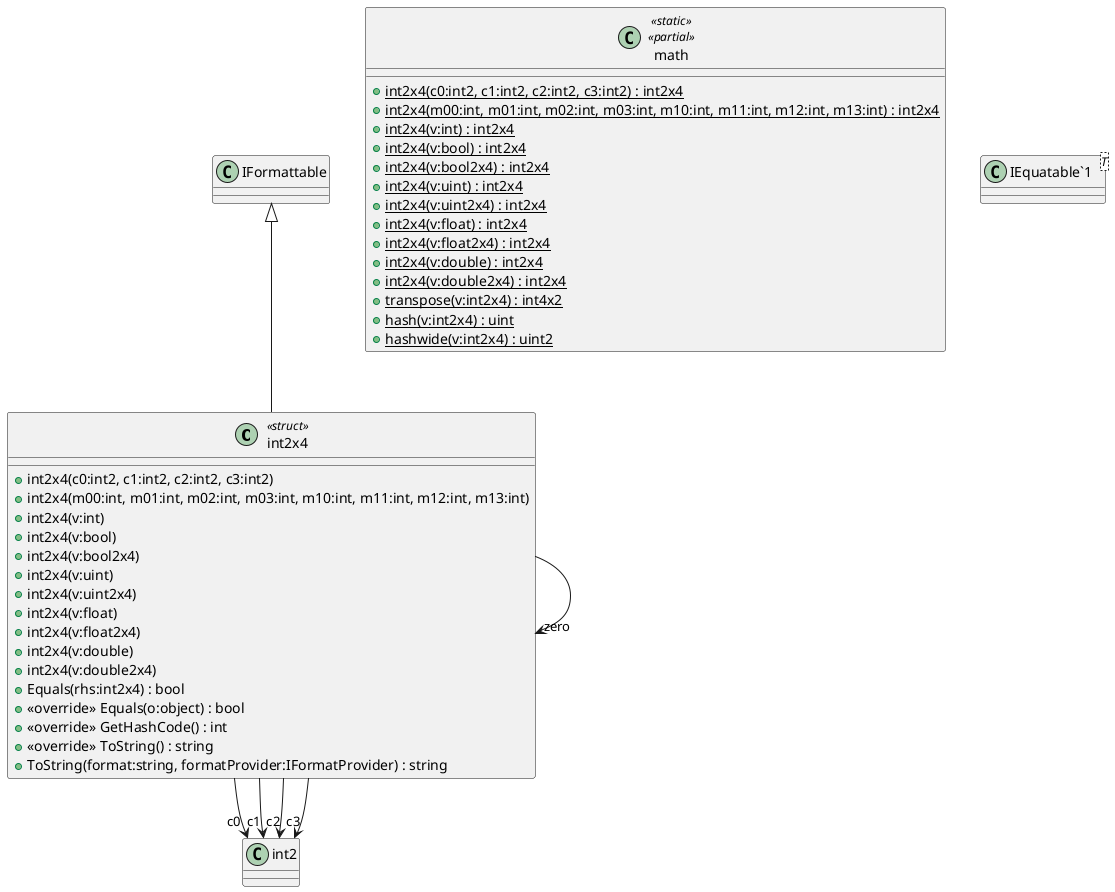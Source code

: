 @startuml
class int2x4 <<struct>> {
    + int2x4(c0:int2, c1:int2, c2:int2, c3:int2)
    + int2x4(m00:int, m01:int, m02:int, m03:int, m10:int, m11:int, m12:int, m13:int)
    + int2x4(v:int)
    + int2x4(v:bool)
    + int2x4(v:bool2x4)
    + int2x4(v:uint)
    + int2x4(v:uint2x4)
    + int2x4(v:float)
    + int2x4(v:float2x4)
    + int2x4(v:double)
    + int2x4(v:double2x4)
    + Equals(rhs:int2x4) : bool
    + <<override>> Equals(o:object) : bool
    + <<override>> GetHashCode() : int
    + <<override>> ToString() : string
    + ToString(format:string, formatProvider:IFormatProvider) : string
}
class math <<static>> <<partial>> {
    + {static} int2x4(c0:int2, c1:int2, c2:int2, c3:int2) : int2x4
    + {static} int2x4(m00:int, m01:int, m02:int, m03:int, m10:int, m11:int, m12:int, m13:int) : int2x4
    + {static} int2x4(v:int) : int2x4
    + {static} int2x4(v:bool) : int2x4
    + {static} int2x4(v:bool2x4) : int2x4
    + {static} int2x4(v:uint) : int2x4
    + {static} int2x4(v:uint2x4) : int2x4
    + {static} int2x4(v:float) : int2x4
    + {static} int2x4(v:float2x4) : int2x4
    + {static} int2x4(v:double) : int2x4
    + {static} int2x4(v:double2x4) : int2x4
    + {static} transpose(v:int2x4) : int4x2
    + {static} hash(v:int2x4) : uint
    + {static} hashwide(v:int2x4) : uint2
}
class "IEquatable`1"<T> {
}
IFormattable <|-- int2x4
int2x4 --> "c0" int2
int2x4 --> "c1" int2
int2x4 --> "c2" int2
int2x4 --> "c3" int2
int2x4 --> "zero" int2x4
@enduml
